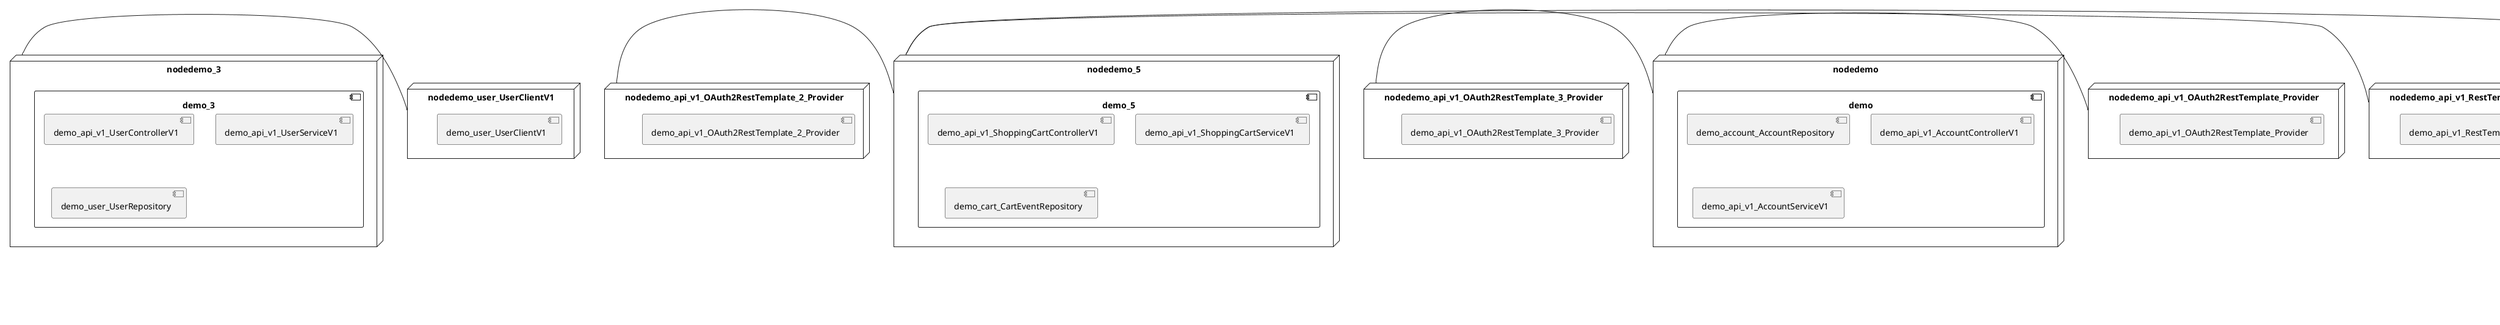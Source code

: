@startuml
skinparam fixCircleLabelOverlapping true
skinparam componentStyle uml2
node nodedemo {
component demo {
[demo_account_AccountRepository] [[kbastani-spring-cloud-event-sourcing-example.system#_c1MLAp_UEe-FRZSqoq2XFg]]
[demo_api_v1_AccountControllerV1] [[kbastani-spring-cloud-event-sourcing-example.system#_c1MLAp_UEe-FRZSqoq2XFg]]
[demo_api_v1_AccountServiceV1] [[kbastani-spring-cloud-event-sourcing-example.system#_c1MLAp_UEe-FRZSqoq2XFg]]
}
}
node nodedemo_2 {
component demo_2 {
[DatabaseInitializer] [[kbastani-spring-cloud-event-sourcing-example.system#_c1MLAp_UEe-FRZSqoq2XFg]]
[demo_api_v1_OrderControllerV1] [[kbastani-spring-cloud-event-sourcing-example.system#_c1MLAp_UEe-FRZSqoq2XFg]]
[demo_api_v1_OrderServiceV1] [[kbastani-spring-cloud-event-sourcing-example.system#_c1MLAp_UEe-FRZSqoq2XFg]]
[demo_config_DatabaseInitializer] [[kbastani-spring-cloud-event-sourcing-example.system#_c1MLAp_UEe-FRZSqoq2XFg]]
[demo_invoice_InvoiceRepository] [[kbastani-spring-cloud-event-sourcing-example.system#_c1MLAp_UEe-FRZSqoq2XFg]]
[demo_order_OrderEventRepository] [[kbastani-spring-cloud-event-sourcing-example.system#_c1MLAp_UEe-FRZSqoq2XFg]]
[demo_order_OrderRepository] [[kbastani-spring-cloud-event-sourcing-example.system#_c1MLAp_UEe-FRZSqoq2XFg]]
}
}
node nodedemo_3 {
component demo_3 {
[demo_api_v1_UserControllerV1] [[kbastani-spring-cloud-event-sourcing-example.system#_c1MLAp_UEe-FRZSqoq2XFg]]
[demo_api_v1_UserServiceV1] [[kbastani-spring-cloud-event-sourcing-example.system#_c1MLAp_UEe-FRZSqoq2XFg]]
[demo_user_UserRepository] [[kbastani-spring-cloud-event-sourcing-example.system#_c1MLAp_UEe-FRZSqoq2XFg]]
}
}
node nodedemo_4 {
component demo_4 {
[demo_api_v1_CatalogControllerV1] [[kbastani-spring-cloud-event-sourcing-example.system#_c1MLAp_UEe-FRZSqoq2XFg]]
[demo_api_v1_CatalogServiceV1] [[kbastani-spring-cloud-event-sourcing-example.system#_c1MLAp_UEe-FRZSqoq2XFg]]
[demo_catalog_CatalogInfoRepository] [[kbastani-spring-cloud-event-sourcing-example.system#_c1MLAp_UEe-FRZSqoq2XFg]]
}
}
node nodedemo_5 {
component demo_5 {
[demo_api_v1_ShoppingCartControllerV1] [[kbastani-spring-cloud-event-sourcing-example.system#_c1MLAp_UEe-FRZSqoq2XFg]]
[demo_api_v1_ShoppingCartServiceV1] [[kbastani-spring-cloud-event-sourcing-example.system#_c1MLAp_UEe-FRZSqoq2XFg]]
[demo_cart_CartEventRepository] [[kbastani-spring-cloud-event-sourcing-example.system#_c1MLAp_UEe-FRZSqoq2XFg]]
}
}
node nodedemo_6 {
component demo_6 {
[demo_UserController] [[kbastani-spring-cloud-event-sourcing-example.system#_c1MLAp_UEe-FRZSqoq2XFg]]
[demo_UserRepository] [[kbastani-spring-cloud-event-sourcing-example.system#_c1MLAp_UEe-FRZSqoq2XFg]]
[demo_UserService] [[kbastani-spring-cloud-event-sourcing-example.system#_c1MLAp_UEe-FRZSqoq2XFg]]
[demo_login_UserController] [[kbastani-spring-cloud-event-sourcing-example.system#_c1MLAp_UEe-FRZSqoq2XFg]]
}
}
node nodedemo_v1 {
component demo_v1 {
[demo_v1_InventoryControllerV1] [[kbastani-spring-cloud-event-sourcing-example.system#_c1MLAp_UEe-FRZSqoq2XFg]]
[demo_v1_InventoryServiceV1] [[kbastani-spring-cloud-event-sourcing-example.system#_c1MLAp_UEe-FRZSqoq2XFg]]
}
}
node nodedemo_api_v1_OAuth2RestTemplate_2_Provider {
[demo_api_v1_OAuth2RestTemplate_2_Provider] [[kbastani-spring-cloud-event-sourcing-example.system#_c1MLAp_UEe-FRZSqoq2XFg]]
}
node nodedemo_api_v1_OAuth2RestTemplate_3_Provider {
[demo_api_v1_OAuth2RestTemplate_3_Provider] [[kbastani-spring-cloud-event-sourcing-example.system#_c1MLAp_UEe-FRZSqoq2XFg]]
}
node nodedemo_api_v1_OAuth2RestTemplate_Provider {
[demo_api_v1_OAuth2RestTemplate_Provider] [[kbastani-spring-cloud-event-sourcing-example.system#_c1MLAp_UEe-FRZSqoq2XFg]]
}
node nodedemo_api_v1_RestTemplate_2_Provider {
[demo_api_v1_RestTemplate_2_Provider] [[kbastani-spring-cloud-event-sourcing-example.system#_c1MLAp_UEe-FRZSqoq2XFg]]
}
node nodedemo_api_v1_RestTemplate_Provider {
[demo_api_v1_RestTemplate_Provider] [[kbastani-spring-cloud-event-sourcing-example.system#_c1MLAp_UEe-FRZSqoq2XFg]]
}
node nodedemo_inventory_InventoryRepository_Provider {
[demo_inventory_InventoryRepository_Provider] [[kbastani-spring-cloud-event-sourcing-example.system#_c1MLAp_UEe-FRZSqoq2XFg]]
}
node nodedemo_login_AuthenticationManager_Provider {
[demo_login_AuthenticationManager_Provider] [[kbastani-spring-cloud-event-sourcing-example.system#_c1MLAp_UEe-FRZSqoq2XFg]]
}
node nodedemo_login_ClientDetailsService_Provider {
[demo_login_ClientDetailsService_Provider] [[kbastani-spring-cloud-event-sourcing-example.system#_c1MLAp_UEe-FRZSqoq2XFg]]
}
node nodedemo_login_HttpSessionSecurityContextRepository_Provider {
[demo_login_HttpSessionSecurityContextRepository_Provider] [[kbastani-spring-cloud-event-sourcing-example.system#_c1MLAp_UEe-FRZSqoq2XFg]]
}
node nodedemo_login_LoginController {
[demo_login_LoginController] [[kbastani-spring-cloud-event-sourcing-example.system#_c1MLAp_UEe-FRZSqoq2XFg]]
}
node nodedemo_product_ProductRepository_Provider {
[demo_product_ProductRepository_Provider] [[kbastani-spring-cloud-event-sourcing-example.system#_c1MLAp_UEe-FRZSqoq2XFg]]
}
node nodedemo_user_UserClientV1 {
[demo_user_UserClientV1] [[kbastani-spring-cloud-event-sourcing-example.system#_c1MLAp_UEe-FRZSqoq2XFg]]
}
node nodedemo_v1_Session_Provider {
[demo_v1_Session_Provider] [[kbastani-spring-cloud-event-sourcing-example.system#_c1MLAp_UEe-FRZSqoq2XFg]]
}
[nodedemo_3] - [nodedemo_user_UserClientV1]
[nodedemo_api_v1_OAuth2RestTemplate_2_Provider] - [nodedemo_5]
[nodedemo_api_v1_OAuth2RestTemplate_3_Provider] - [nodedemo]
[nodedemo_api_v1_OAuth2RestTemplate_Provider] - [nodedemo]
[nodedemo_api_v1_RestTemplate_2_Provider] - [nodedemo_5]
[nodedemo_api_v1_RestTemplate_Provider] - [nodedemo_5]
[nodedemo_inventory_InventoryRepository_Provider] - [nodedemo_v1]
[nodedemo_login_AuthenticationManager_Provider] - [nodedemo_login_LoginController]
[nodedemo_login_ClientDetailsService_Provider] - [nodedemo_login_LoginController]
[nodedemo_login_HttpSessionSecurityContextRepository_Provider] - [nodedemo_login_LoginController]
[nodedemo_product_ProductRepository_Provider] - [nodedemo_v1]
[nodedemo_v1_Session_Provider] - [nodedemo_v1]

@enduml
